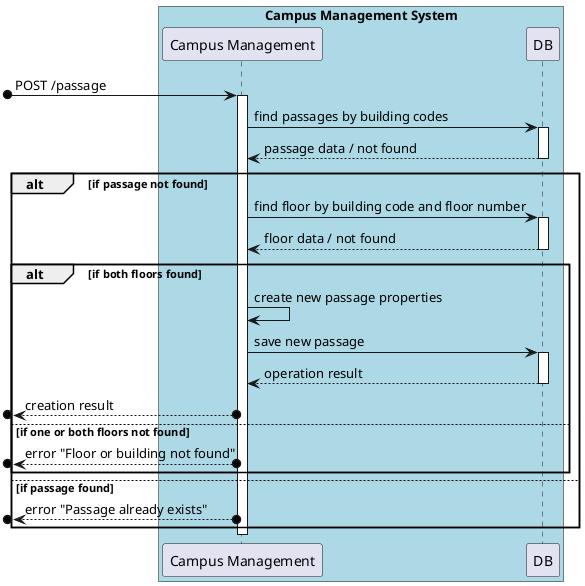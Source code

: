 @startuml SD Lv2

box "Campus Management System" #LightBlue
    participant "Campus Management" as Campus
    participant "DB" as DB
end box

[o-> Campus : POST /passage
activate Campus

Campus -> DB : find passages by building codes
activate DB
DB --> Campus : passage data / not found
deactivate DB

alt if passage not found

    Campus -> DB : find floor by building code and floor number
    activate DB
    DB --> Campus : floor data / not found
    deactivate DB
    
    alt if both floors found
        Campus -> Campus : create new passage properties

        Campus -> DB : save new passage
        activate DB
        DB --> Campus : operation result
        deactivate DB

        [o<--o Campus : creation result
    else if one or both floors not found
        [o<--o Campus : error "Floor or building not found"
    end

else if passage found
    [o<--o Campus : error "Passage already exists"
end
deactivate Campus

@enduml

